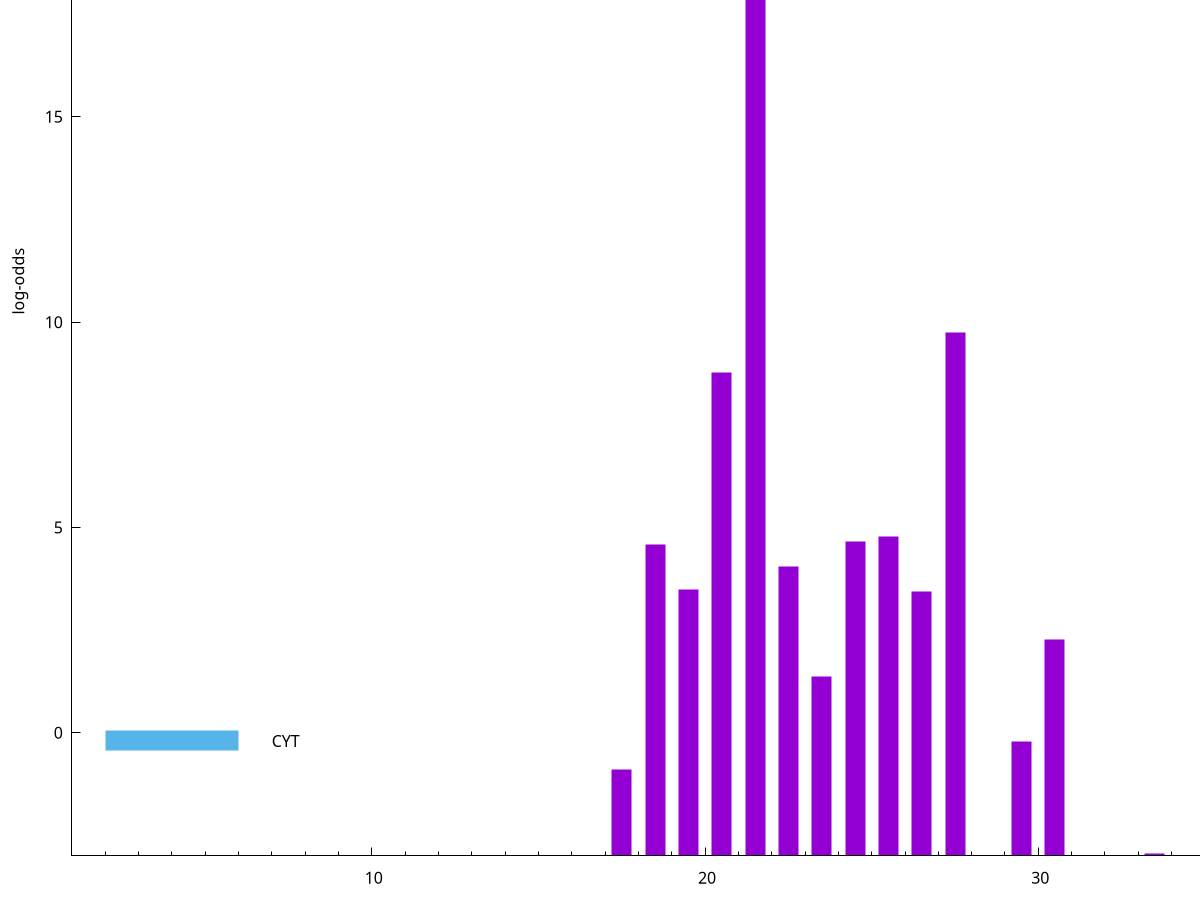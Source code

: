 set title "LipoP predictions for SRR4017834.gff"
set size 2., 1.4
set xrange [1:70] 
set mxtics 10
set yrange [-3:25]
set y2range [0:28]
set ylabel "log-odds"
set term postscript eps color solid "Helvetica" 30
set output "SRR4017834.gff.eps"
set arrow from 2,19.9268 to 6,19.9268 nohead lt 1 lw 20
set label "SpI" at 7,19.9268
set arrow from 2,-0.200913 to 6,-0.200913 nohead lt 3 lw 20
set label "CYT" at 7,-0.200913
set arrow from 2,19.9268 to 6,19.9268 nohead lt 1 lw 20
set label "SpI" at 7,19.9268
# NOTE: The scores below are the log-odds scores with the threshold
# NOTE: subtracted (a hack to make gnuplot make the histogram all
# NOTE: look nice).
plot "-" axes x1y2 title "" with impulses lt 1 lw 20
21.500000 22.924700
27.500000 12.756450
20.500000 11.774710
25.500000 7.788820
24.500000 7.657850
18.500000 7.578930
35.500000 7.489040
22.500000 7.045570
19.500000 6.490690
26.500000 6.433110
30.500000 5.272000
23.500000 4.368250
36.500000 2.782477
29.500000 2.780342
17.500000 2.106146
33.500000 0.060480
e
exit
